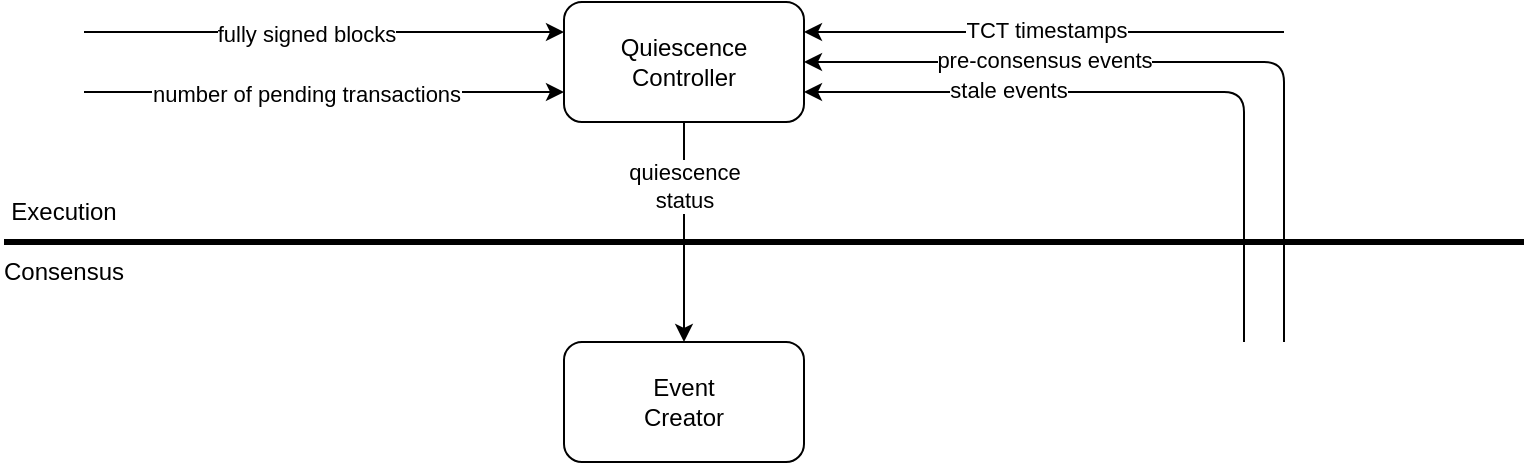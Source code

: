 <mxfile version="28.1.2">
  <diagram name="Page-1" id="ln40mMG4KhUZC7iTvJjb">
    <mxGraphModel dx="1426" dy="783" grid="1" gridSize="10" guides="1" tooltips="1" connect="1" arrows="1" fold="1" page="1" pageScale="1" pageWidth="850" pageHeight="1100" math="0" shadow="0">
      <root>
        <mxCell id="0" />
        <mxCell id="1" parent="0" />
        <mxCell id="upD7hMqpwrD7uZ_orzZ--1" value="" style="endArrow=none;html=1;rounded=0;strokeWidth=3;" parent="1" edge="1">
          <mxGeometry width="50" height="50" relative="1" as="geometry">
            <mxPoint x="50" y="380" as="sourcePoint" />
            <mxPoint x="810" y="380" as="targetPoint" />
          </mxGeometry>
        </mxCell>
        <mxCell id="upD7hMqpwrD7uZ_orzZ--2" value="Execution" style="text;html=1;align=center;verticalAlign=middle;whiteSpace=wrap;rounded=0;" parent="1" vertex="1">
          <mxGeometry x="50" y="350" width="60" height="30" as="geometry" />
        </mxCell>
        <mxCell id="upD7hMqpwrD7uZ_orzZ--3" value="Consensus" style="text;html=1;align=center;verticalAlign=middle;whiteSpace=wrap;rounded=0;" parent="1" vertex="1">
          <mxGeometry x="50" y="380" width="60" height="30" as="geometry" />
        </mxCell>
        <mxCell id="AxEKE1xbinyN95WBTSia-1" style="edgeStyle=orthogonalEdgeStyle;rounded=0;orthogonalLoop=1;jettySize=auto;html=1;exitX=0.5;exitY=1;exitDx=0;exitDy=0;entryX=0.5;entryY=0;entryDx=0;entryDy=0;" edge="1" parent="1" source="upD7hMqpwrD7uZ_orzZ--5" target="upD7hMqpwrD7uZ_orzZ--6">
          <mxGeometry relative="1" as="geometry" />
        </mxCell>
        <mxCell id="AxEKE1xbinyN95WBTSia-2" value="quiescence&lt;br&gt;status" style="edgeLabel;html=1;align=center;verticalAlign=middle;resizable=0;points=[];" vertex="1" connectable="0" parent="AxEKE1xbinyN95WBTSia-1">
          <mxGeometry x="-0.418" relative="1" as="geometry">
            <mxPoint as="offset" />
          </mxGeometry>
        </mxCell>
        <mxCell id="upD7hMqpwrD7uZ_orzZ--5" value="Quiescence&lt;br&gt;Controller" style="rounded=1;whiteSpace=wrap;html=1;" parent="1" vertex="1">
          <mxGeometry x="330" y="260" width="120" height="60" as="geometry" />
        </mxCell>
        <mxCell id="upD7hMqpwrD7uZ_orzZ--6" value="Event&lt;br&gt;Creator" style="rounded=1;whiteSpace=wrap;html=1;" parent="1" vertex="1">
          <mxGeometry x="330" y="430" width="120" height="60" as="geometry" />
        </mxCell>
        <mxCell id="upD7hMqpwrD7uZ_orzZ--7" value="" style="endArrow=classic;html=1;rounded=0;entryX=0;entryY=0.75;entryDx=0;entryDy=0;" parent="1" target="upD7hMqpwrD7uZ_orzZ--5" edge="1">
          <mxGeometry width="50" height="50" relative="1" as="geometry">
            <mxPoint x="90" y="305" as="sourcePoint" />
            <mxPoint x="450" y="380" as="targetPoint" />
          </mxGeometry>
        </mxCell>
        <mxCell id="upD7hMqpwrD7uZ_orzZ--8" value="number of pending transactions" style="edgeLabel;html=1;align=center;verticalAlign=middle;resizable=0;points=[];" parent="upD7hMqpwrD7uZ_orzZ--7" vertex="1" connectable="0">
          <mxGeometry x="-0.077" y="-1" relative="1" as="geometry">
            <mxPoint as="offset" />
          </mxGeometry>
        </mxCell>
        <mxCell id="upD7hMqpwrD7uZ_orzZ--9" value="" style="endArrow=classic;html=1;rounded=0;entryX=0;entryY=0.25;entryDx=0;entryDy=0;" parent="1" target="upD7hMqpwrD7uZ_orzZ--5" edge="1">
          <mxGeometry width="50" height="50" relative="1" as="geometry">
            <mxPoint x="90" y="275" as="sourcePoint" />
            <mxPoint x="290" y="260" as="targetPoint" />
          </mxGeometry>
        </mxCell>
        <mxCell id="upD7hMqpwrD7uZ_orzZ--10" value="fully signed blocks" style="edgeLabel;html=1;align=center;verticalAlign=middle;resizable=0;points=[];" parent="upD7hMqpwrD7uZ_orzZ--9" vertex="1" connectable="0">
          <mxGeometry x="-0.077" y="-1" relative="1" as="geometry">
            <mxPoint as="offset" />
          </mxGeometry>
        </mxCell>
        <mxCell id="upD7hMqpwrD7uZ_orzZ--11" value="" style="endArrow=classic;html=1;rounded=0;entryX=1;entryY=0.25;entryDx=0;entryDy=0;" parent="1" target="upD7hMqpwrD7uZ_orzZ--5" edge="1">
          <mxGeometry width="50" height="50" relative="1" as="geometry">
            <mxPoint x="690" y="275" as="sourcePoint" />
            <mxPoint x="670" y="280" as="targetPoint" />
          </mxGeometry>
        </mxCell>
        <mxCell id="upD7hMqpwrD7uZ_orzZ--13" value="TCT timestamps" style="edgeLabel;html=1;align=center;verticalAlign=middle;resizable=0;points=[];" parent="upD7hMqpwrD7uZ_orzZ--11" vertex="1" connectable="0">
          <mxGeometry x="-0.004" y="-1" relative="1" as="geometry">
            <mxPoint as="offset" />
          </mxGeometry>
        </mxCell>
        <mxCell id="upD7hMqpwrD7uZ_orzZ--14" value="" style="endArrow=classic;html=1;rounded=1;entryX=1;entryY=0.5;entryDx=0;entryDy=0;curved=0;" parent="1" target="upD7hMqpwrD7uZ_orzZ--5" edge="1">
          <mxGeometry width="50" height="50" relative="1" as="geometry">
            <mxPoint x="690" y="430" as="sourcePoint" />
            <mxPoint x="500" y="300" as="targetPoint" />
            <Array as="points">
              <mxPoint x="690" y="290" />
            </Array>
          </mxGeometry>
        </mxCell>
        <mxCell id="upD7hMqpwrD7uZ_orzZ--15" value="pre-consensus events" style="edgeLabel;html=1;align=center;verticalAlign=middle;resizable=0;points=[];" parent="upD7hMqpwrD7uZ_orzZ--14" vertex="1" connectable="0">
          <mxGeometry x="-0.004" y="-1" relative="1" as="geometry">
            <mxPoint x="-71" as="offset" />
          </mxGeometry>
        </mxCell>
        <mxCell id="upD7hMqpwrD7uZ_orzZ--18" value="" style="endArrow=classic;html=1;rounded=1;entryX=1;entryY=0.75;entryDx=0;entryDy=0;curved=0;" parent="1" target="upD7hMqpwrD7uZ_orzZ--5" edge="1">
          <mxGeometry width="50" height="50" relative="1" as="geometry">
            <mxPoint x="670" y="430" as="sourcePoint" />
            <mxPoint x="480" y="325" as="targetPoint" />
            <Array as="points">
              <mxPoint x="670" y="305" />
            </Array>
          </mxGeometry>
        </mxCell>
        <mxCell id="upD7hMqpwrD7uZ_orzZ--19" value="stale events" style="edgeLabel;html=1;align=center;verticalAlign=middle;resizable=0;points=[];" parent="upD7hMqpwrD7uZ_orzZ--18" vertex="1" connectable="0">
          <mxGeometry x="-0.004" y="-1" relative="1" as="geometry">
            <mxPoint x="-71" as="offset" />
          </mxGeometry>
        </mxCell>
      </root>
    </mxGraphModel>
  </diagram>
</mxfile>
